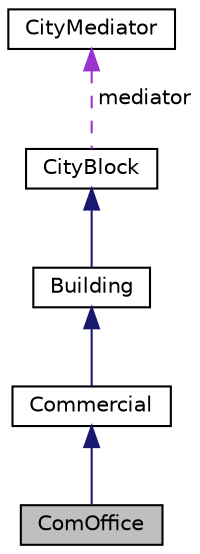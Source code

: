 digraph "ComOffice"
{
 // LATEX_PDF_SIZE
  edge [fontname="Helvetica",fontsize="10",labelfontname="Helvetica",labelfontsize="10"];
  node [fontname="Helvetica",fontsize="10",shape=record];
  Node1 [label="ComOffice",height=0.2,width=0.4,color="black", fillcolor="grey75", style="filled", fontcolor="black",tooltip="Represents a commercial office building."];
  Node2 -> Node1 [dir="back",color="midnightblue",fontsize="10",style="solid",fontname="Helvetica"];
  Node2 [label="Commercial",height=0.2,width=0.4,color="black", fillcolor="white", style="filled",URL="$classCommercial.html",tooltip="Abstract base class representing a commercial building."];
  Node3 -> Node2 [dir="back",color="midnightblue",fontsize="10",style="solid",fontname="Helvetica"];
  Node3 [label="Building",height=0.2,width=0.4,color="black", fillcolor="white", style="filled",URL="$classBuilding.html",tooltip="Abstract base class representing a building in the city."];
  Node4 -> Node3 [dir="back",color="midnightblue",fontsize="10",style="solid",fontname="Helvetica"];
  Node4 [label="CityBlock",height=0.2,width=0.4,color="black", fillcolor="white", style="filled",URL="$classCityBlock.html",tooltip="Base class representing a block within the city."];
  Node5 -> Node4 [dir="back",color="darkorchid3",fontsize="10",style="dashed",label=" mediator" ,fontname="Helvetica"];
  Node5 [label="CityMediator",height=0.2,width=0.4,color="black", fillcolor="white", style="filled",URL="$classCityMediator.html",tooltip="Mediator class that facilitates communication between various city components."];
}
